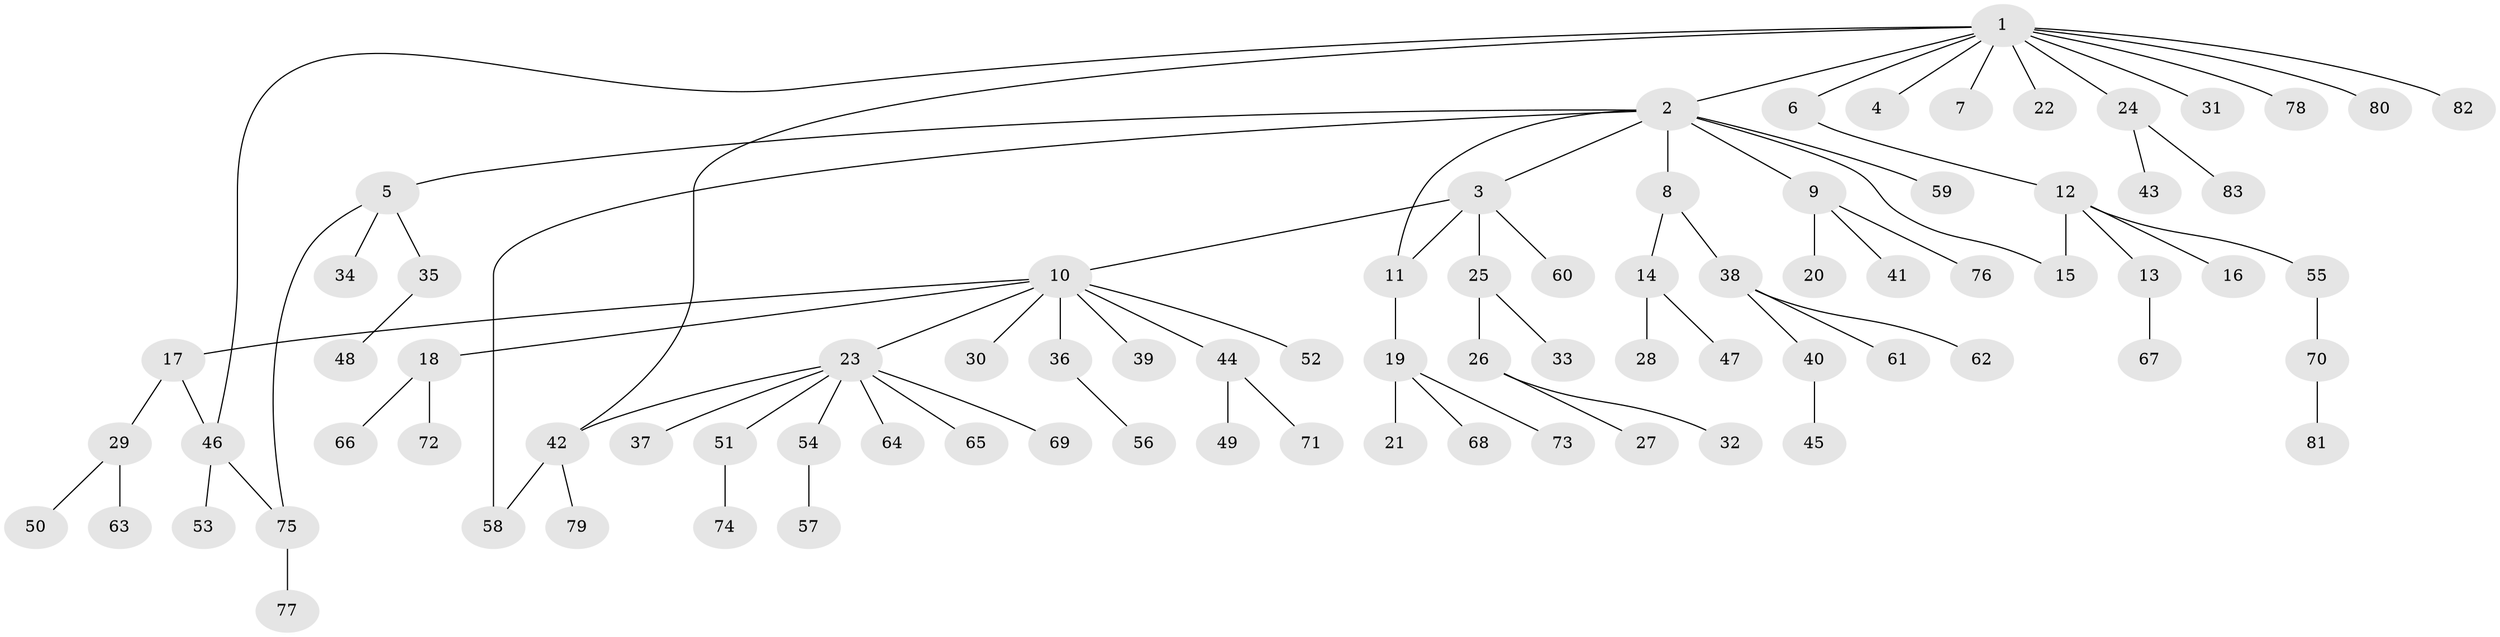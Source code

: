// Generated by graph-tools (version 1.1) at 2025/50/03/09/25 03:50:00]
// undirected, 83 vertices, 88 edges
graph export_dot {
graph [start="1"]
  node [color=gray90,style=filled];
  1;
  2;
  3;
  4;
  5;
  6;
  7;
  8;
  9;
  10;
  11;
  12;
  13;
  14;
  15;
  16;
  17;
  18;
  19;
  20;
  21;
  22;
  23;
  24;
  25;
  26;
  27;
  28;
  29;
  30;
  31;
  32;
  33;
  34;
  35;
  36;
  37;
  38;
  39;
  40;
  41;
  42;
  43;
  44;
  45;
  46;
  47;
  48;
  49;
  50;
  51;
  52;
  53;
  54;
  55;
  56;
  57;
  58;
  59;
  60;
  61;
  62;
  63;
  64;
  65;
  66;
  67;
  68;
  69;
  70;
  71;
  72;
  73;
  74;
  75;
  76;
  77;
  78;
  79;
  80;
  81;
  82;
  83;
  1 -- 2;
  1 -- 4;
  1 -- 6;
  1 -- 7;
  1 -- 22;
  1 -- 24;
  1 -- 31;
  1 -- 42;
  1 -- 46;
  1 -- 78;
  1 -- 80;
  1 -- 82;
  2 -- 3;
  2 -- 5;
  2 -- 8;
  2 -- 9;
  2 -- 11;
  2 -- 15;
  2 -- 58;
  2 -- 59;
  3 -- 10;
  3 -- 11;
  3 -- 25;
  3 -- 60;
  5 -- 34;
  5 -- 35;
  5 -- 75;
  6 -- 12;
  8 -- 14;
  8 -- 38;
  9 -- 20;
  9 -- 41;
  9 -- 76;
  10 -- 17;
  10 -- 18;
  10 -- 23;
  10 -- 30;
  10 -- 36;
  10 -- 39;
  10 -- 44;
  10 -- 52;
  11 -- 19;
  12 -- 13;
  12 -- 15;
  12 -- 16;
  12 -- 55;
  13 -- 67;
  14 -- 28;
  14 -- 47;
  17 -- 29;
  17 -- 46;
  18 -- 66;
  18 -- 72;
  19 -- 21;
  19 -- 68;
  19 -- 73;
  23 -- 37;
  23 -- 42;
  23 -- 51;
  23 -- 54;
  23 -- 64;
  23 -- 65;
  23 -- 69;
  24 -- 43;
  24 -- 83;
  25 -- 26;
  25 -- 33;
  26 -- 27;
  26 -- 32;
  29 -- 50;
  29 -- 63;
  35 -- 48;
  36 -- 56;
  38 -- 40;
  38 -- 61;
  38 -- 62;
  40 -- 45;
  42 -- 58;
  42 -- 79;
  44 -- 49;
  44 -- 71;
  46 -- 53;
  46 -- 75;
  51 -- 74;
  54 -- 57;
  55 -- 70;
  70 -- 81;
  75 -- 77;
}
